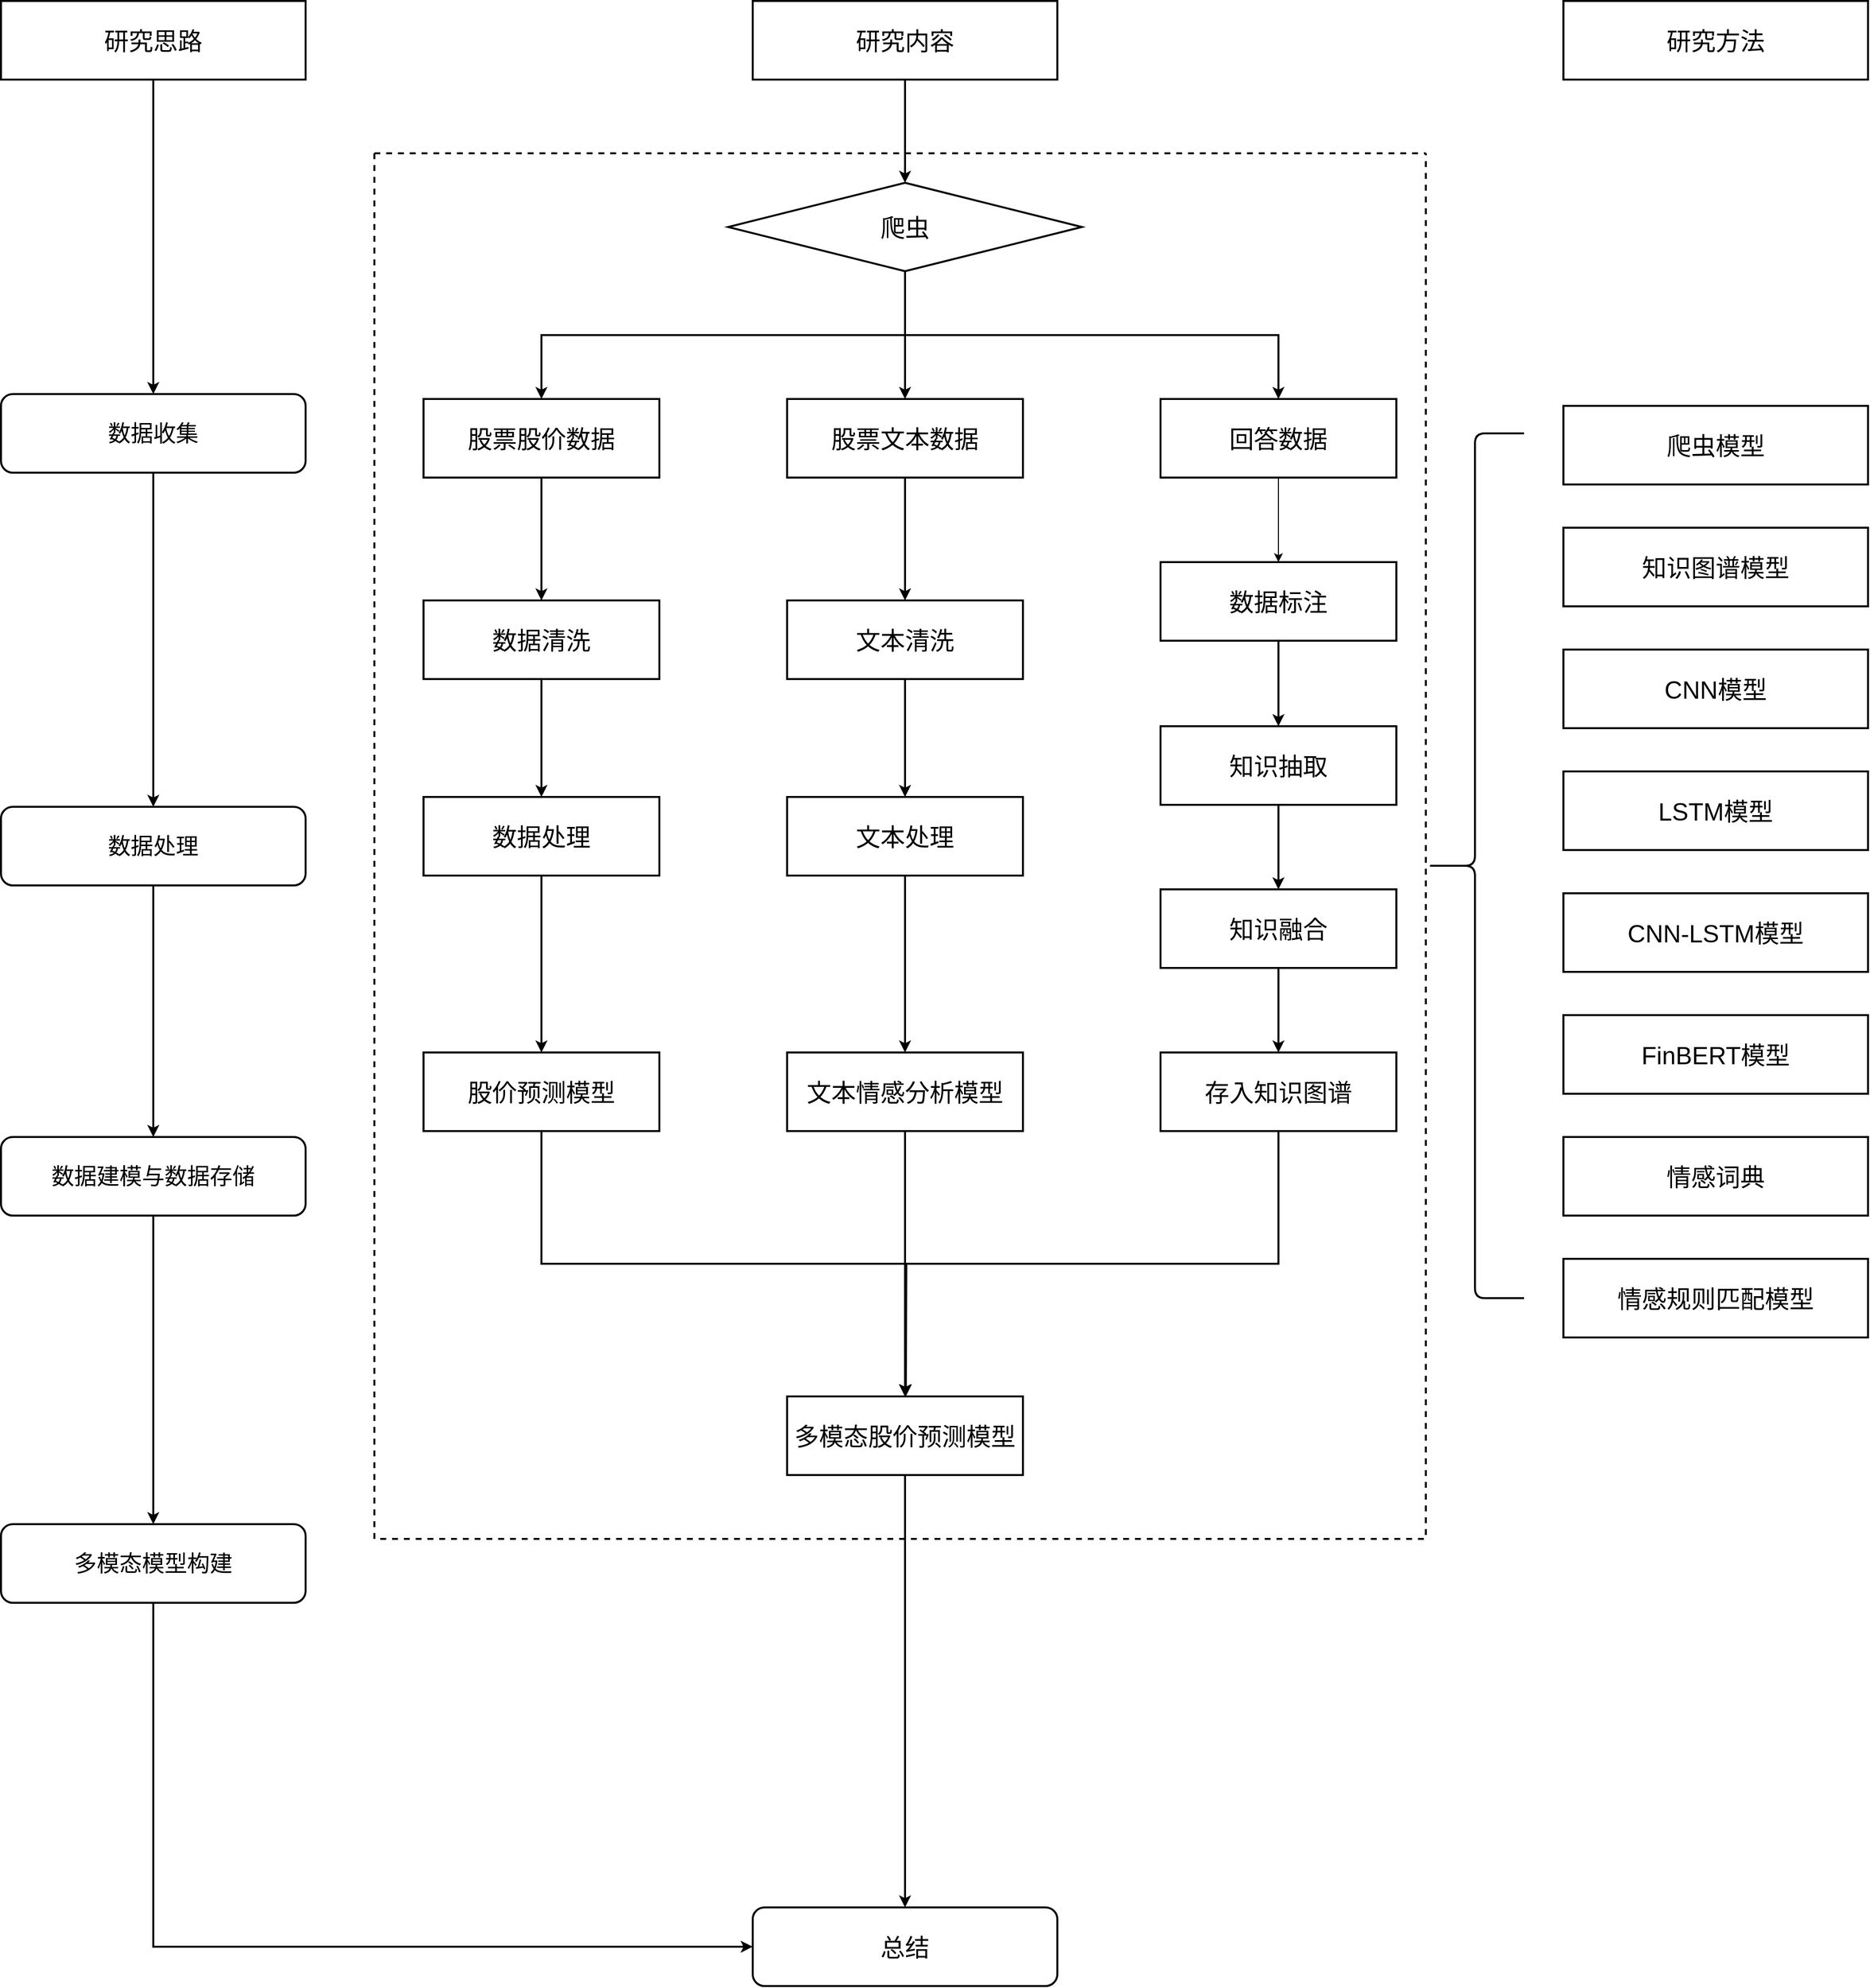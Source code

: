 <mxfile version="24.5.4" type="github">
  <diagram name="第 1 页" id="BkI8JdYgQdZCdrs7bFFf">
    <mxGraphModel dx="4309" dy="2443" grid="1" gridSize="10" guides="1" tooltips="1" connect="1" arrows="1" fold="1" page="1" pageScale="1" pageWidth="2339" pageHeight="3300" math="0" shadow="0">
      <root>
        <mxCell id="0" />
        <mxCell id="1" parent="0" />
        <mxCell id="ffHTg9A-WrRPwyuQ6HW6-67" style="edgeStyle=orthogonalEdgeStyle;rounded=0;orthogonalLoop=1;jettySize=auto;html=1;exitX=0.5;exitY=1;exitDx=0;exitDy=0;strokeWidth=2;" parent="1" source="ffHTg9A-WrRPwyuQ6HW6-4" target="ffHTg9A-WrRPwyuQ6HW6-38" edge="1">
          <mxGeometry relative="1" as="geometry" />
        </mxCell>
        <mxCell id="ffHTg9A-WrRPwyuQ6HW6-4" value="&lt;font style=&quot;font-size: 23px;&quot;&gt;数据收集&lt;/font&gt;" style="rounded=1;whiteSpace=wrap;html=1;strokeWidth=2;" parent="1" vertex="1">
          <mxGeometry x="170" y="480" width="310" height="80" as="geometry" />
        </mxCell>
        <mxCell id="ffHTg9A-WrRPwyuQ6HW6-31" value="&lt;font style=&quot;font-size: 25px;&quot;&gt;CNN模型&lt;/font&gt;" style="rounded=0;whiteSpace=wrap;html=1;strokeWidth=2;" parent="1" vertex="1">
          <mxGeometry x="1760" y="740" width="310" height="80" as="geometry" />
        </mxCell>
        <mxCell id="ffHTg9A-WrRPwyuQ6HW6-32" value="&lt;font style=&quot;font-size: 25px;&quot;&gt;知识图谱模型&lt;/font&gt;" style="rounded=0;whiteSpace=wrap;html=1;strokeWidth=2;" parent="1" vertex="1">
          <mxGeometry x="1760" y="616" width="310" height="80" as="geometry" />
        </mxCell>
        <mxCell id="ffHTg9A-WrRPwyuQ6HW6-33" value="&lt;font style=&quot;font-size: 25px;&quot;&gt;LSTM模型&lt;/font&gt;" style="rounded=0;whiteSpace=wrap;html=1;strokeWidth=2;" parent="1" vertex="1">
          <mxGeometry x="1760" y="864" width="310" height="80" as="geometry" />
        </mxCell>
        <mxCell id="ffHTg9A-WrRPwyuQ6HW6-34" value="&lt;font style=&quot;font-size: 25px;&quot;&gt;爬虫模型&lt;/font&gt;" style="rounded=0;whiteSpace=wrap;html=1;strokeWidth=2;" parent="1" vertex="1">
          <mxGeometry x="1760" y="492" width="310" height="80" as="geometry" />
        </mxCell>
        <mxCell id="ffHTg9A-WrRPwyuQ6HW6-35" value="&lt;font style=&quot;font-size: 25px;&quot;&gt;研究方法&lt;/font&gt;" style="rounded=0;whiteSpace=wrap;html=1;strokeWidth=2;" parent="1" vertex="1">
          <mxGeometry x="1760" y="80" width="310" height="80" as="geometry" />
        </mxCell>
        <mxCell id="ffHTg9A-WrRPwyuQ6HW6-42" style="edgeStyle=orthogonalEdgeStyle;rounded=0;orthogonalLoop=1;jettySize=auto;html=1;exitX=0.5;exitY=1;exitDx=0;exitDy=0;entryX=0.5;entryY=0;entryDx=0;entryDy=0;strokeWidth=2;" parent="1" source="ffHTg9A-WrRPwyuQ6HW6-36" target="ffHTg9A-WrRPwyuQ6HW6-15" edge="1">
          <mxGeometry relative="1" as="geometry" />
        </mxCell>
        <mxCell id="ffHTg9A-WrRPwyuQ6HW6-36" value="&lt;font style=&quot;font-size: 25px;&quot;&gt;研究内容&lt;/font&gt;" style="rounded=0;whiteSpace=wrap;html=1;strokeWidth=2;" parent="1" vertex="1">
          <mxGeometry x="935" y="80" width="310" height="80" as="geometry" />
        </mxCell>
        <mxCell id="ffHTg9A-WrRPwyuQ6HW6-66" style="edgeStyle=orthogonalEdgeStyle;rounded=0;orthogonalLoop=1;jettySize=auto;html=1;exitX=0.5;exitY=1;exitDx=0;exitDy=0;entryX=0.5;entryY=0;entryDx=0;entryDy=0;strokeWidth=2;" parent="1" source="ffHTg9A-WrRPwyuQ6HW6-37" target="ffHTg9A-WrRPwyuQ6HW6-4" edge="1">
          <mxGeometry relative="1" as="geometry" />
        </mxCell>
        <mxCell id="ffHTg9A-WrRPwyuQ6HW6-37" value="&lt;font style=&quot;font-size: 25px;&quot;&gt;研究思路&lt;/font&gt;" style="rounded=0;whiteSpace=wrap;html=1;strokeWidth=2;" parent="1" vertex="1">
          <mxGeometry x="170" y="80" width="310" height="80" as="geometry" />
        </mxCell>
        <mxCell id="ffHTg9A-WrRPwyuQ6HW6-68" style="edgeStyle=orthogonalEdgeStyle;rounded=0;orthogonalLoop=1;jettySize=auto;html=1;exitX=0.5;exitY=1;exitDx=0;exitDy=0;strokeWidth=2;" parent="1" source="ffHTg9A-WrRPwyuQ6HW6-38" target="ffHTg9A-WrRPwyuQ6HW6-39" edge="1">
          <mxGeometry relative="1" as="geometry" />
        </mxCell>
        <mxCell id="ffHTg9A-WrRPwyuQ6HW6-38" value="&lt;font style=&quot;font-size: 23px;&quot;&gt;数据处理&lt;/font&gt;" style="rounded=1;whiteSpace=wrap;html=1;strokeWidth=2;" parent="1" vertex="1">
          <mxGeometry x="170" y="900" width="310" height="80" as="geometry" />
        </mxCell>
        <mxCell id="ffHTg9A-WrRPwyuQ6HW6-69" style="edgeStyle=orthogonalEdgeStyle;rounded=0;orthogonalLoop=1;jettySize=auto;html=1;exitX=0.5;exitY=1;exitDx=0;exitDy=0;entryX=0.5;entryY=0;entryDx=0;entryDy=0;strokeWidth=2;" parent="1" source="ffHTg9A-WrRPwyuQ6HW6-39" target="ffHTg9A-WrRPwyuQ6HW6-41" edge="1">
          <mxGeometry relative="1" as="geometry" />
        </mxCell>
        <mxCell id="ffHTg9A-WrRPwyuQ6HW6-39" value="&lt;font style=&quot;font-size: 23px;&quot;&gt;数据建模与数据存储&lt;/font&gt;" style="rounded=1;whiteSpace=wrap;html=1;strokeWidth=2;" parent="1" vertex="1">
          <mxGeometry x="170" y="1236" width="310" height="80" as="geometry" />
        </mxCell>
        <mxCell id="ffHTg9A-WrRPwyuQ6HW6-74" style="edgeStyle=orthogonalEdgeStyle;rounded=0;orthogonalLoop=1;jettySize=auto;html=1;exitX=0.5;exitY=1;exitDx=0;exitDy=0;entryX=0;entryY=0.5;entryDx=0;entryDy=0;strokeWidth=2;" parent="1" source="ffHTg9A-WrRPwyuQ6HW6-41" target="ffHTg9A-WrRPwyuQ6HW6-60" edge="1">
          <mxGeometry relative="1" as="geometry" />
        </mxCell>
        <mxCell id="ffHTg9A-WrRPwyuQ6HW6-41" value="&lt;font style=&quot;font-size: 23px;&quot;&gt;多模态模型构建&lt;/font&gt;" style="rounded=1;whiteSpace=wrap;html=1;strokeWidth=2;" parent="1" vertex="1">
          <mxGeometry x="170" y="1630" width="310" height="80" as="geometry" />
        </mxCell>
        <mxCell id="ffHTg9A-WrRPwyuQ6HW6-60" value="&lt;span style=&quot;font-size: 25px;&quot;&gt;总结&lt;/span&gt;" style="rounded=1;whiteSpace=wrap;html=1;strokeWidth=2;" parent="1" vertex="1">
          <mxGeometry x="935" y="2020" width="310" height="80" as="geometry" />
        </mxCell>
        <mxCell id="ffHTg9A-WrRPwyuQ6HW6-62" value="&lt;font style=&quot;font-size: 25px;&quot;&gt;CNN-LSTM模型&lt;/font&gt;" style="rounded=0;whiteSpace=wrap;html=1;strokeWidth=2;" parent="1" vertex="1">
          <mxGeometry x="1760" y="988" width="310" height="80" as="geometry" />
        </mxCell>
        <mxCell id="ffHTg9A-WrRPwyuQ6HW6-65" value="" style="swimlane;startSize=0;dashed=1;strokeWidth=2;" parent="1" vertex="1">
          <mxGeometry x="550" y="235" width="1070" height="1410" as="geometry" />
        </mxCell>
        <mxCell id="-KXFdbNcb31l2DVlcYl0-18" style="edgeStyle=orthogonalEdgeStyle;rounded=0;orthogonalLoop=1;jettySize=auto;html=1;exitX=0.5;exitY=1;exitDx=0;exitDy=0;entryX=0.5;entryY=0;entryDx=0;entryDy=0;strokeWidth=2;" edge="1" parent="ffHTg9A-WrRPwyuQ6HW6-65" source="ffHTg9A-WrRPwyuQ6HW6-44" target="-KXFdbNcb31l2DVlcYl0-14">
          <mxGeometry relative="1" as="geometry" />
        </mxCell>
        <mxCell id="ffHTg9A-WrRPwyuQ6HW6-44" value="&lt;span style=&quot;font-size: 25px;&quot;&gt;股票股价数据&lt;/span&gt;" style="rounded=0;whiteSpace=wrap;html=1;strokeWidth=2;" parent="ffHTg9A-WrRPwyuQ6HW6-65" vertex="1">
          <mxGeometry x="50" y="250" width="240" height="80" as="geometry" />
        </mxCell>
        <mxCell id="-KXFdbNcb31l2DVlcYl0-21" style="edgeStyle=orthogonalEdgeStyle;rounded=0;orthogonalLoop=1;jettySize=auto;html=1;exitX=0.5;exitY=1;exitDx=0;exitDy=0;entryX=0.5;entryY=0;entryDx=0;entryDy=0;strokeWidth=2;" edge="1" parent="ffHTg9A-WrRPwyuQ6HW6-65" source="-KXFdbNcb31l2DVlcYl0-1" target="-KXFdbNcb31l2DVlcYl0-15">
          <mxGeometry relative="1" as="geometry" />
        </mxCell>
        <mxCell id="-KXFdbNcb31l2DVlcYl0-1" value="&lt;span style=&quot;font-size: 25px;&quot;&gt;股票文本数据&lt;/span&gt;" style="rounded=0;whiteSpace=wrap;html=1;strokeWidth=2;" vertex="1" parent="ffHTg9A-WrRPwyuQ6HW6-65">
          <mxGeometry x="420" y="250" width="240" height="80" as="geometry" />
        </mxCell>
        <mxCell id="-KXFdbNcb31l2DVlcYl0-11" style="edgeStyle=orthogonalEdgeStyle;rounded=0;orthogonalLoop=1;jettySize=auto;html=1;exitX=0.5;exitY=1;exitDx=0;exitDy=0;entryX=0.5;entryY=0;entryDx=0;entryDy=0;" edge="1" parent="ffHTg9A-WrRPwyuQ6HW6-65" source="-KXFdbNcb31l2DVlcYl0-2" target="ffHTg9A-WrRPwyuQ6HW6-55">
          <mxGeometry relative="1" as="geometry" />
        </mxCell>
        <mxCell id="-KXFdbNcb31l2DVlcYl0-2" value="&lt;span style=&quot;font-size: 25px;&quot;&gt;回答数据&lt;/span&gt;" style="rounded=0;whiteSpace=wrap;html=1;strokeWidth=2;" vertex="1" parent="ffHTg9A-WrRPwyuQ6HW6-65">
          <mxGeometry x="800" y="250" width="240" height="80" as="geometry" />
        </mxCell>
        <mxCell id="-KXFdbNcb31l2DVlcYl0-4" style="edgeStyle=orthogonalEdgeStyle;rounded=0;orthogonalLoop=1;jettySize=auto;html=1;exitX=0.5;exitY=1;exitDx=0;exitDy=0;entryX=0.5;entryY=0;entryDx=0;entryDy=0;strokeWidth=2;" edge="1" parent="ffHTg9A-WrRPwyuQ6HW6-65" source="ffHTg9A-WrRPwyuQ6HW6-15" target="-KXFdbNcb31l2DVlcYl0-1">
          <mxGeometry relative="1" as="geometry" />
        </mxCell>
        <mxCell id="-KXFdbNcb31l2DVlcYl0-8" style="edgeStyle=orthogonalEdgeStyle;rounded=0;orthogonalLoop=1;jettySize=auto;html=1;exitX=0.5;exitY=1;exitDx=0;exitDy=0;strokeWidth=2;" edge="1" parent="ffHTg9A-WrRPwyuQ6HW6-65" source="ffHTg9A-WrRPwyuQ6HW6-15" target="-KXFdbNcb31l2DVlcYl0-2">
          <mxGeometry relative="1" as="geometry" />
        </mxCell>
        <mxCell id="ffHTg9A-WrRPwyuQ6HW6-15" value="&lt;span style=&quot;font-size: 25px;&quot;&gt;爬虫&lt;/span&gt;" style="rhombus;whiteSpace=wrap;html=1;strokeWidth=2;" parent="ffHTg9A-WrRPwyuQ6HW6-65" vertex="1">
          <mxGeometry x="360" y="30" width="360" height="90" as="geometry" />
        </mxCell>
        <mxCell id="ffHTg9A-WrRPwyuQ6HW6-46" style="edgeStyle=orthogonalEdgeStyle;rounded=0;orthogonalLoop=1;jettySize=auto;html=1;exitX=0.5;exitY=1;exitDx=0;exitDy=0;entryX=0.5;entryY=0;entryDx=0;entryDy=0;strokeWidth=2;" parent="ffHTg9A-WrRPwyuQ6HW6-65" source="ffHTg9A-WrRPwyuQ6HW6-15" target="ffHTg9A-WrRPwyuQ6HW6-44" edge="1">
          <mxGeometry relative="1" as="geometry" />
        </mxCell>
        <mxCell id="ffHTg9A-WrRPwyuQ6HW6-57" value="&lt;span style=&quot;font-size: 25px;&quot;&gt;知识融合&lt;/span&gt;" style="rounded=0;whiteSpace=wrap;html=1;strokeWidth=2;" parent="ffHTg9A-WrRPwyuQ6HW6-65" vertex="1">
          <mxGeometry x="800" y="749" width="240" height="80" as="geometry" />
        </mxCell>
        <mxCell id="-KXFdbNcb31l2DVlcYl0-28" style="edgeStyle=orthogonalEdgeStyle;rounded=0;orthogonalLoop=1;jettySize=auto;html=1;exitX=0.5;exitY=1;exitDx=0;exitDy=0;entryX=0.5;entryY=0;entryDx=0;entryDy=0;strokeWidth=2;" edge="1" parent="ffHTg9A-WrRPwyuQ6HW6-65" source="ffHTg9A-WrRPwyuQ6HW6-59" target="-KXFdbNcb31l2DVlcYl0-24">
          <mxGeometry relative="1" as="geometry" />
        </mxCell>
        <mxCell id="ffHTg9A-WrRPwyuQ6HW6-59" value="&lt;span style=&quot;font-size: 25px;&quot;&gt;存入知识图谱&lt;/span&gt;" style="rounded=0;whiteSpace=wrap;html=1;strokeWidth=2;" parent="ffHTg9A-WrRPwyuQ6HW6-65" vertex="1">
          <mxGeometry x="800" y="915" width="240" height="80" as="geometry" />
        </mxCell>
        <mxCell id="ffHTg9A-WrRPwyuQ6HW6-56" value="&lt;span style=&quot;font-size: 25px;&quot;&gt;知识抽取&lt;/span&gt;" style="rounded=0;whiteSpace=wrap;html=1;strokeWidth=2;" parent="ffHTg9A-WrRPwyuQ6HW6-65" vertex="1">
          <mxGeometry x="800" y="583" width="240" height="80" as="geometry" />
        </mxCell>
        <mxCell id="ffHTg9A-WrRPwyuQ6HW6-55" value="&lt;font style=&quot;font-size: 25px;&quot;&gt;数据标注&lt;/font&gt;" style="rounded=0;whiteSpace=wrap;html=1;strokeWidth=2;" parent="ffHTg9A-WrRPwyuQ6HW6-65" vertex="1">
          <mxGeometry x="800" y="416" width="240" height="80" as="geometry" />
        </mxCell>
        <mxCell id="ffHTg9A-WrRPwyuQ6HW6-79" style="edgeStyle=orthogonalEdgeStyle;rounded=0;orthogonalLoop=1;jettySize=auto;html=1;exitX=0.5;exitY=1;exitDx=0;exitDy=0;entryX=0.5;entryY=0;entryDx=0;entryDy=0;strokeWidth=2;" parent="ffHTg9A-WrRPwyuQ6HW6-65" source="ffHTg9A-WrRPwyuQ6HW6-57" target="ffHTg9A-WrRPwyuQ6HW6-59" edge="1">
          <mxGeometry relative="1" as="geometry" />
        </mxCell>
        <mxCell id="ffHTg9A-WrRPwyuQ6HW6-78" style="edgeStyle=orthogonalEdgeStyle;rounded=0;orthogonalLoop=1;jettySize=auto;html=1;exitX=0.5;exitY=1;exitDx=0;exitDy=0;entryX=0.5;entryY=0;entryDx=0;entryDy=0;strokeWidth=2;" parent="ffHTg9A-WrRPwyuQ6HW6-65" source="ffHTg9A-WrRPwyuQ6HW6-56" target="ffHTg9A-WrRPwyuQ6HW6-57" edge="1">
          <mxGeometry relative="1" as="geometry" />
        </mxCell>
        <mxCell id="ffHTg9A-WrRPwyuQ6HW6-77" style="edgeStyle=orthogonalEdgeStyle;rounded=0;orthogonalLoop=1;jettySize=auto;html=1;exitX=0.5;exitY=1;exitDx=0;exitDy=0;entryX=0.5;entryY=0;entryDx=0;entryDy=0;strokeWidth=2;" parent="ffHTg9A-WrRPwyuQ6HW6-65" source="ffHTg9A-WrRPwyuQ6HW6-55" target="ffHTg9A-WrRPwyuQ6HW6-56" edge="1">
          <mxGeometry relative="1" as="geometry" />
        </mxCell>
        <mxCell id="-KXFdbNcb31l2DVlcYl0-23" style="edgeStyle=orthogonalEdgeStyle;rounded=0;orthogonalLoop=1;jettySize=auto;html=1;exitX=0.5;exitY=1;exitDx=0;exitDy=0;entryX=0.5;entryY=0;entryDx=0;entryDy=0;strokeWidth=2;" edge="1" parent="ffHTg9A-WrRPwyuQ6HW6-65" source="-KXFdbNcb31l2DVlcYl0-12" target="-KXFdbNcb31l2DVlcYl0-17">
          <mxGeometry relative="1" as="geometry" />
        </mxCell>
        <mxCell id="-KXFdbNcb31l2DVlcYl0-12" value="&lt;font style=&quot;font-size: 25px;&quot;&gt;文本处理&lt;/font&gt;" style="rounded=0;whiteSpace=wrap;html=1;strokeWidth=2;" vertex="1" parent="ffHTg9A-WrRPwyuQ6HW6-65">
          <mxGeometry x="420" y="655" width="240" height="80" as="geometry" />
        </mxCell>
        <mxCell id="-KXFdbNcb31l2DVlcYl0-20" style="edgeStyle=orthogonalEdgeStyle;rounded=0;orthogonalLoop=1;jettySize=auto;html=1;exitX=0.5;exitY=1;exitDx=0;exitDy=0;entryX=0.5;entryY=0;entryDx=0;entryDy=0;strokeWidth=2;" edge="1" parent="ffHTg9A-WrRPwyuQ6HW6-65" source="-KXFdbNcb31l2DVlcYl0-13" target="-KXFdbNcb31l2DVlcYl0-16">
          <mxGeometry relative="1" as="geometry" />
        </mxCell>
        <mxCell id="-KXFdbNcb31l2DVlcYl0-13" value="&lt;font style=&quot;font-size: 25px;&quot;&gt;数据处理&lt;/font&gt;" style="rounded=0;whiteSpace=wrap;html=1;strokeWidth=2;" vertex="1" parent="ffHTg9A-WrRPwyuQ6HW6-65">
          <mxGeometry x="50" y="655" width="240" height="80" as="geometry" />
        </mxCell>
        <mxCell id="-KXFdbNcb31l2DVlcYl0-19" style="edgeStyle=orthogonalEdgeStyle;rounded=0;orthogonalLoop=1;jettySize=auto;html=1;exitX=0.5;exitY=1;exitDx=0;exitDy=0;entryX=0.5;entryY=0;entryDx=0;entryDy=0;strokeWidth=2;" edge="1" parent="ffHTg9A-WrRPwyuQ6HW6-65" source="-KXFdbNcb31l2DVlcYl0-14" target="-KXFdbNcb31l2DVlcYl0-13">
          <mxGeometry relative="1" as="geometry" />
        </mxCell>
        <mxCell id="-KXFdbNcb31l2DVlcYl0-14" value="&lt;span style=&quot;font-size: 25px;&quot;&gt;数据清洗&lt;/span&gt;" style="rounded=0;whiteSpace=wrap;html=1;strokeWidth=2;" vertex="1" parent="ffHTg9A-WrRPwyuQ6HW6-65">
          <mxGeometry x="50" y="455" width="240" height="80" as="geometry" />
        </mxCell>
        <mxCell id="-KXFdbNcb31l2DVlcYl0-22" style="edgeStyle=orthogonalEdgeStyle;rounded=0;orthogonalLoop=1;jettySize=auto;html=1;exitX=0.5;exitY=1;exitDx=0;exitDy=0;entryX=0.5;entryY=0;entryDx=0;entryDy=0;strokeWidth=2;" edge="1" parent="ffHTg9A-WrRPwyuQ6HW6-65" source="-KXFdbNcb31l2DVlcYl0-15" target="-KXFdbNcb31l2DVlcYl0-12">
          <mxGeometry relative="1" as="geometry" />
        </mxCell>
        <mxCell id="-KXFdbNcb31l2DVlcYl0-15" value="&lt;span style=&quot;font-size: 25px;&quot;&gt;文本清洗&lt;/span&gt;" style="rounded=0;whiteSpace=wrap;html=1;strokeWidth=2;" vertex="1" parent="ffHTg9A-WrRPwyuQ6HW6-65">
          <mxGeometry x="420" y="455" width="240" height="80" as="geometry" />
        </mxCell>
        <mxCell id="-KXFdbNcb31l2DVlcYl0-25" style="edgeStyle=orthogonalEdgeStyle;rounded=0;orthogonalLoop=1;jettySize=auto;html=1;exitX=0.5;exitY=1;exitDx=0;exitDy=0;entryX=0.5;entryY=0;entryDx=0;entryDy=0;strokeWidth=2;" edge="1" parent="ffHTg9A-WrRPwyuQ6HW6-65" source="-KXFdbNcb31l2DVlcYl0-16" target="-KXFdbNcb31l2DVlcYl0-24">
          <mxGeometry relative="1" as="geometry" />
        </mxCell>
        <mxCell id="-KXFdbNcb31l2DVlcYl0-16" value="&lt;font style=&quot;font-size: 25px;&quot;&gt;股价预测模型&lt;/font&gt;&lt;span style=&quot;color: rgba(0, 0, 0, 0); font-family: monospace; font-size: 0px; text-align: start; text-wrap: nowrap;&quot;&gt;%3CmxGraphModel%3E%3Croot%3E%3CmxCell%20id%3D%220%22%2F%3E%3CmxCell%20id%3D%221%22%20parent%3D%220%22%2F%3E%3CmxCell%20id%3D%222%22%20value%3D%22%26lt%3Bfont%20style%3D%26quot%3Bfont-size%3A%2025px%3B%26quot%3B%26gt%3B%E6%95%B0%E6%8D%AE%E5%A4%84%E7%90%86%26lt%3B%2Ffont%26gt%3B%22%20style%3D%22rounded%3D0%3BwhiteSpace%3Dwrap%3Bhtml%3D1%3BstrokeWidth%3D2%3B%22%20vertex%3D%221%22%20parent%3D%221%22%3E%3CmxGeometry%20x%3D%22600%22%20y%3D%22890%22%20width%3D%22240%22%20height%3D%2280%22%20as%3D%22geometry%22%2F%3E%3C%2FmxCell%3E%3C%2Froot%3E%3C%2FmxGraphModel%3E&lt;/span&gt;" style="rounded=0;whiteSpace=wrap;html=1;strokeWidth=2;" vertex="1" parent="ffHTg9A-WrRPwyuQ6HW6-65">
          <mxGeometry x="50" y="915" width="240" height="80" as="geometry" />
        </mxCell>
        <mxCell id="-KXFdbNcb31l2DVlcYl0-26" style="edgeStyle=orthogonalEdgeStyle;rounded=0;orthogonalLoop=1;jettySize=auto;html=1;exitX=0.5;exitY=1;exitDx=0;exitDy=0;strokeWidth=2;" edge="1" parent="ffHTg9A-WrRPwyuQ6HW6-65" source="-KXFdbNcb31l2DVlcYl0-17">
          <mxGeometry relative="1" as="geometry">
            <mxPoint x="540.769" y="1265" as="targetPoint" />
          </mxGeometry>
        </mxCell>
        <mxCell id="-KXFdbNcb31l2DVlcYl0-17" value="&lt;span style=&quot;font-size: 25px;&quot;&gt;文本情感分析模型&lt;/span&gt;" style="rounded=0;whiteSpace=wrap;html=1;strokeWidth=2;" vertex="1" parent="ffHTg9A-WrRPwyuQ6HW6-65">
          <mxGeometry x="420" y="915" width="240" height="80" as="geometry" />
        </mxCell>
        <mxCell id="-KXFdbNcb31l2DVlcYl0-24" value="&lt;span style=&quot;font-size: 25px;&quot;&gt;多模态股价预测模型&lt;/span&gt;" style="rounded=0;whiteSpace=wrap;html=1;strokeWidth=2;" vertex="1" parent="ffHTg9A-WrRPwyuQ6HW6-65">
          <mxGeometry x="420" y="1265" width="240" height="80" as="geometry" />
        </mxCell>
        <mxCell id="ffHTg9A-WrRPwyuQ6HW6-72" value="" style="shape=curlyBracket;whiteSpace=wrap;html=1;rounded=1;labelPosition=left;verticalLabelPosition=middle;align=right;verticalAlign=middle;strokeWidth=2;" parent="1" vertex="1">
          <mxGeometry x="1620" y="520" width="100" height="880" as="geometry" />
        </mxCell>
        <mxCell id="xzJeH8_gpHU7y1fjzrL--1" value="&lt;font style=&quot;font-size: 25px;&quot;&gt;FinBERT模型&lt;/font&gt;" style="rounded=0;whiteSpace=wrap;html=1;strokeWidth=2;" parent="1" vertex="1">
          <mxGeometry x="1760" y="1112" width="310" height="80" as="geometry" />
        </mxCell>
        <mxCell id="xzJeH8_gpHU7y1fjzrL--2" value="&lt;font style=&quot;font-size: 25px;&quot;&gt;情感词典&lt;/font&gt;" style="rounded=0;whiteSpace=wrap;html=1;strokeWidth=2;" parent="1" vertex="1">
          <mxGeometry x="1760" y="1236" width="310" height="80" as="geometry" />
        </mxCell>
        <mxCell id="xzJeH8_gpHU7y1fjzrL--3" value="&lt;span style=&quot;font-size: 25px;&quot;&gt;情感规则匹配模型&lt;/span&gt;" style="rounded=0;whiteSpace=wrap;html=1;strokeWidth=2;" parent="1" vertex="1">
          <mxGeometry x="1760" y="1360" width="310" height="80" as="geometry" />
        </mxCell>
        <mxCell id="-KXFdbNcb31l2DVlcYl0-29" style="edgeStyle=orthogonalEdgeStyle;rounded=0;orthogonalLoop=1;jettySize=auto;html=1;exitX=0.5;exitY=1;exitDx=0;exitDy=0;strokeWidth=2;" edge="1" parent="1" source="-KXFdbNcb31l2DVlcYl0-24" target="ffHTg9A-WrRPwyuQ6HW6-60">
          <mxGeometry relative="1" as="geometry" />
        </mxCell>
      </root>
    </mxGraphModel>
  </diagram>
</mxfile>
